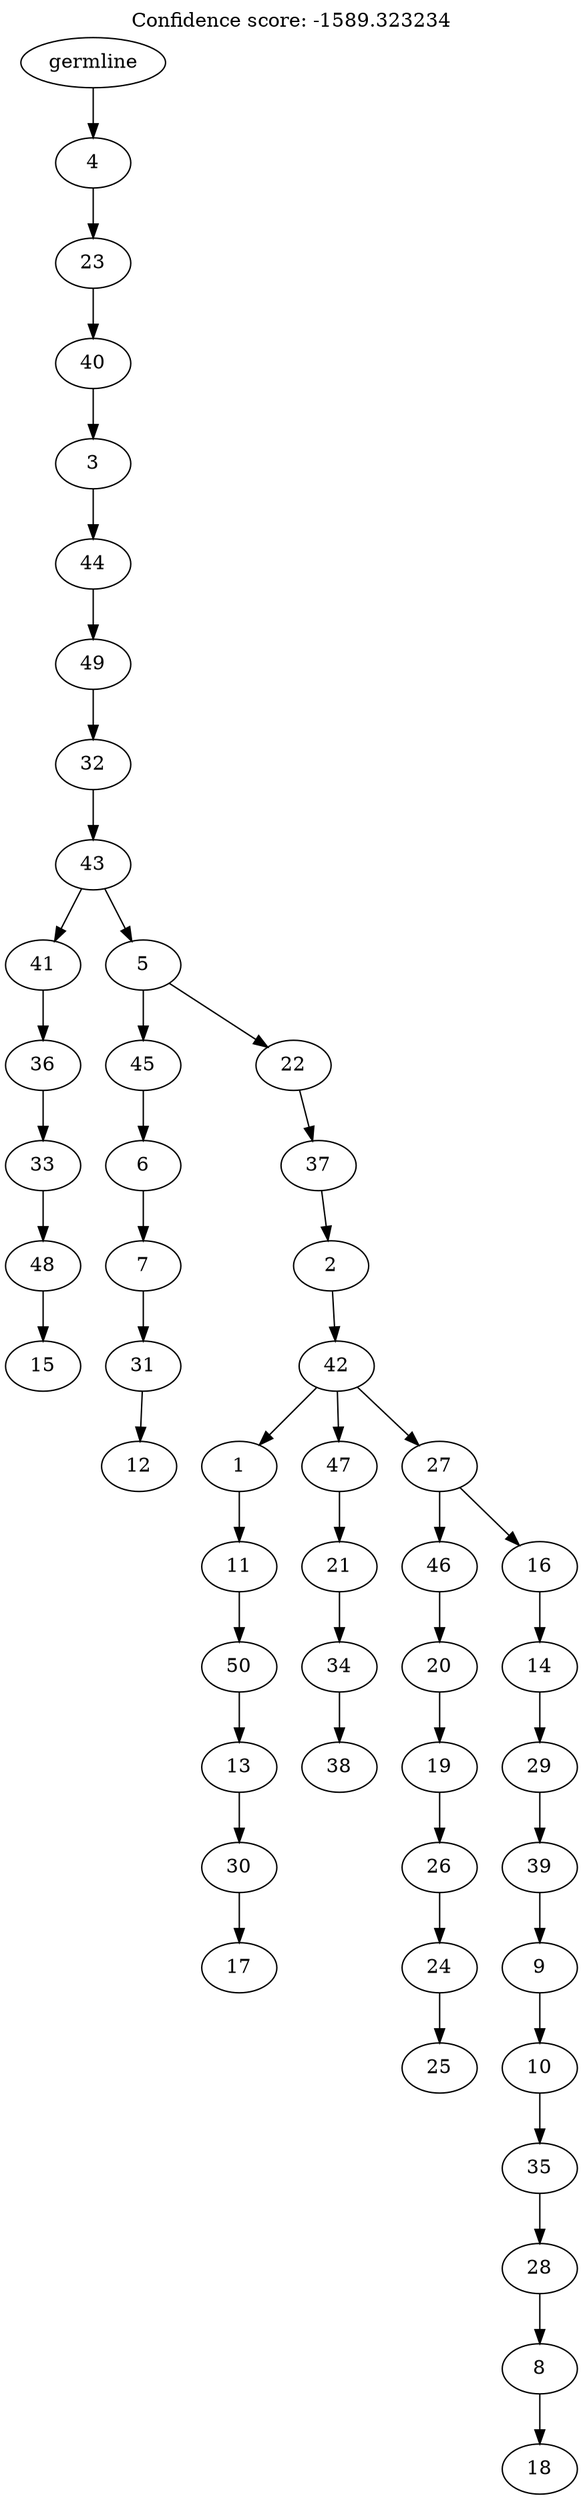 digraph g {
	"49" -> "50";
	"50" [label="15"];
	"48" -> "49";
	"49" [label="48"];
	"47" -> "48";
	"48" [label="33"];
	"46" -> "47";
	"47" [label="36"];
	"44" -> "45";
	"45" [label="12"];
	"43" -> "44";
	"44" [label="31"];
	"42" -> "43";
	"43" [label="7"];
	"41" -> "42";
	"42" [label="6"];
	"39" -> "40";
	"40" [label="17"];
	"38" -> "39";
	"39" [label="30"];
	"37" -> "38";
	"38" [label="13"];
	"36" -> "37";
	"37" [label="50"];
	"35" -> "36";
	"36" [label="11"];
	"33" -> "34";
	"34" [label="38"];
	"32" -> "33";
	"33" [label="34"];
	"31" -> "32";
	"32" [label="21"];
	"29" -> "30";
	"30" [label="25"];
	"28" -> "29";
	"29" [label="24"];
	"27" -> "28";
	"28" [label="26"];
	"26" -> "27";
	"27" [label="19"];
	"25" -> "26";
	"26" [label="20"];
	"23" -> "24";
	"24" [label="18"];
	"22" -> "23";
	"23" [label="8"];
	"21" -> "22";
	"22" [label="28"];
	"20" -> "21";
	"21" [label="35"];
	"19" -> "20";
	"20" [label="10"];
	"18" -> "19";
	"19" [label="9"];
	"17" -> "18";
	"18" [label="39"];
	"16" -> "17";
	"17" [label="29"];
	"15" -> "16";
	"16" [label="14"];
	"14" -> "15";
	"15" [label="16"];
	"14" -> "25";
	"25" [label="46"];
	"13" -> "14";
	"14" [label="27"];
	"13" -> "31";
	"31" [label="47"];
	"13" -> "35";
	"35" [label="1"];
	"12" -> "13";
	"13" [label="42"];
	"11" -> "12";
	"12" [label="2"];
	"10" -> "11";
	"11" [label="37"];
	"9" -> "10";
	"10" [label="22"];
	"9" -> "41";
	"41" [label="45"];
	"8" -> "9";
	"9" [label="5"];
	"8" -> "46";
	"46" [label="41"];
	"7" -> "8";
	"8" [label="43"];
	"6" -> "7";
	"7" [label="32"];
	"5" -> "6";
	"6" [label="49"];
	"4" -> "5";
	"5" [label="44"];
	"3" -> "4";
	"4" [label="3"];
	"2" -> "3";
	"3" [label="40"];
	"1" -> "2";
	"2" [label="23"];
	"0" -> "1";
	"1" [label="4"];
	"0" [label="germline"];
	labelloc="t";
	label="Confidence score: -1589.323234";
}
